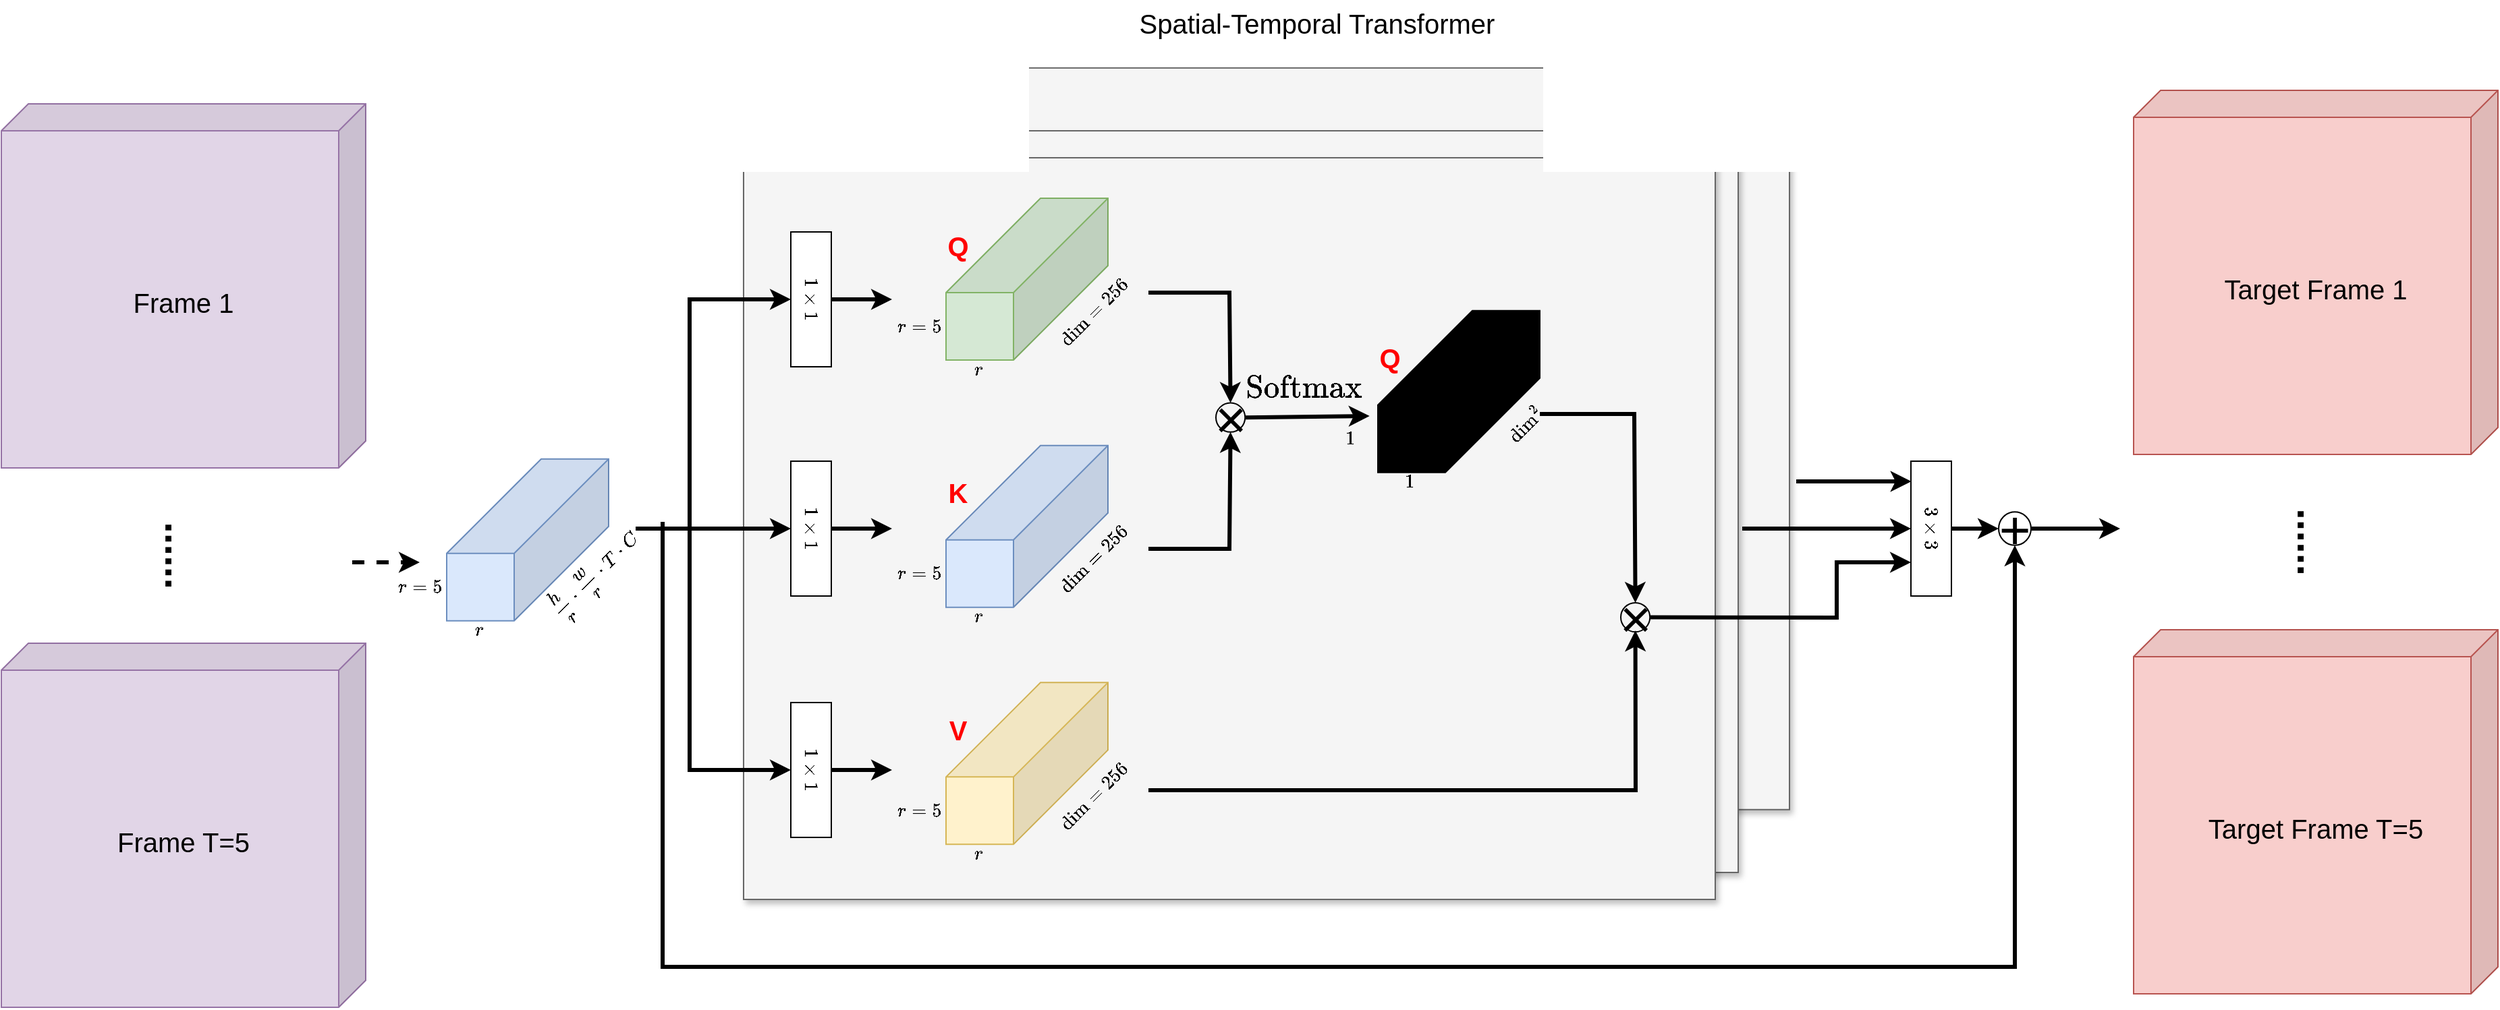 <mxfile version="26.2.13">
  <diagram name="第 1 页" id="pIs1Afb2l3MKs7CWeh5d">
    <mxGraphModel dx="3147" dy="2418" grid="1" gridSize="10" guides="1" tooltips="1" connect="1" arrows="1" fold="1" page="1" pageScale="1" pageWidth="827" pageHeight="1169" math="1" shadow="0">
      <root>
        <mxCell id="0" />
        <mxCell id="1" parent="0" />
        <mxCell id="wzG9fp-TXqBZrBH7T6T_-55" value="" style="rounded=0;whiteSpace=wrap;html=1;align=center;verticalAlign=middle;fontFamily=Helvetica;fontSize=12;autosize=1;resizable=1;fillColor=#f5f5f5;container=0;movable=1;rotatable=1;deletable=1;editable=1;locked=0;connectable=1;strokeColor=#666666;fontColor=#333333;shadow=1;" vertex="1" parent="1">
          <mxGeometry x="145" y="23.39" width="720" height="550" as="geometry" />
        </mxCell>
        <mxCell id="wzG9fp-TXqBZrBH7T6T_-53" value="" style="rounded=0;whiteSpace=wrap;html=1;align=center;verticalAlign=middle;fontFamily=Helvetica;fontSize=12;autosize=1;resizable=1;fillColor=#f5f5f5;container=0;movable=1;rotatable=1;deletable=1;editable=1;locked=0;connectable=1;strokeColor=#666666;fontColor=#333333;shadow=1;" vertex="1" parent="1">
          <mxGeometry x="107" y="70" width="720" height="550" as="geometry" />
        </mxCell>
        <mxCell id="wzG9fp-TXqBZrBH7T6T_-49" value="" style="rounded=0;whiteSpace=wrap;html=1;align=center;verticalAlign=middle;fontFamily=Helvetica;fontSize=12;autosize=1;resizable=1;fillColor=#f5f5f5;container=0;movable=1;rotatable=1;deletable=1;editable=1;locked=0;connectable=1;strokeColor=#666666;fontColor=#333333;shadow=1;" vertex="1" parent="1">
          <mxGeometry x="90" y="90" width="720" height="550" as="geometry" />
        </mxCell>
        <mxCell id="wzG9fp-TXqBZrBH7T6T_-10" value="" style="group;fontSize=20;" vertex="1" connectable="0" parent="1">
          <mxGeometry x="190" y="116.612" width="710" height="503.388" as="geometry" />
        </mxCell>
        <mxCell id="wzG9fp-TXqBZrBH7T6T_-1" value="" style="shape=cube;whiteSpace=wrap;html=1;boundedLbl=1;backgroundOutline=1;darkOpacity=0.05;darkOpacity2=0.1;size=70;flipH=1;fillColor=#d5e8d4;strokeColor=#82b366;container=0;" vertex="1" parent="wzG9fp-TXqBZrBH7T6T_-10">
          <mxGeometry x="50" y="3.388" width="120" height="120" as="geometry" />
        </mxCell>
        <mxCell id="wzG9fp-TXqBZrBH7T6T_-4" value="$$r=5$$" style="text;align=center;verticalAlign=middle;whiteSpace=wrap;rounded=0;html=1;horizontal=1;container=0;" vertex="1" parent="wzG9fp-TXqBZrBH7T6T_-10">
          <mxGeometry y="83.388" width="60" height="30" as="geometry" />
        </mxCell>
        <mxCell id="wzG9fp-TXqBZrBH7T6T_-6" value="$$r$$" style="text;align=center;verticalAlign=middle;whiteSpace=wrap;rounded=0;html=1;horizontal=1;container=0;" vertex="1" parent="wzG9fp-TXqBZrBH7T6T_-10">
          <mxGeometry x="44" y="115.388" width="60" height="30" as="geometry" />
        </mxCell>
        <mxCell id="wzG9fp-TXqBZrBH7T6T_-7" value="$$\mathrm{dim}=256$$" style="text;html=1;align=center;verticalAlign=middle;whiteSpace=wrap;rounded=0;fontFamily=Helvetica;fontSize=12;fontColor=default;autosize=1;resizable=0;rotation=-45;container=0;" vertex="1" parent="wzG9fp-TXqBZrBH7T6T_-10">
          <mxGeometry x="85" y="73.388" width="150" height="30" as="geometry" />
        </mxCell>
        <mxCell id="wzG9fp-TXqBZrBH7T6T_-9" value="&lt;b&gt;&lt;font style=&quot;color: rgb(255, 0, 0); font-size: 20px;&quot;&gt;Q&lt;/font&gt;&lt;/b&gt;" style="text;html=1;align=center;verticalAlign=middle;whiteSpace=wrap;rounded=0;fontFamily=Helvetica;fontSize=12;fontColor=default;autosize=1;resizable=0;container=0;" vertex="1" parent="wzG9fp-TXqBZrBH7T6T_-10">
          <mxGeometry x="39" y="18.388" width="40" height="40" as="geometry" />
        </mxCell>
        <mxCell id="wzG9fp-TXqBZrBH7T6T_-102" value="&lt;div&gt;&lt;span style=&quot;font-size: 20px;&quot;&gt;$$\mathrm{Softmax}$$&lt;/span&gt;&lt;/div&gt;" style="text;html=1;align=center;verticalAlign=middle;whiteSpace=wrap;rounded=0;fontFamily=Helvetica;fontSize=12;fontColor=default;autosize=1;resizable=0;" vertex="1" parent="wzG9fp-TXqBZrBH7T6T_-10">
          <mxGeometry x="200" y="123.388" width="230" height="40" as="geometry" />
        </mxCell>
        <mxCell id="wzG9fp-TXqBZrBH7T6T_-36" value="" style="group;fontSize=20;" vertex="1" connectable="0" parent="wzG9fp-TXqBZrBH7T6T_-10">
          <mxGeometry x="320" y="83.39" width="390" height="419.998" as="geometry" />
        </mxCell>
        <mxCell id="wzG9fp-TXqBZrBH7T6T_-37" value="" style="shape=cube;whiteSpace=wrap;html=1;boundedLbl=1;backgroundOutline=1;darkOpacity=0.05;darkOpacity2=0.1;size=70;flipH=1;fillColor=light-dark(#c4d0e2, #512d2b);strokeColor=light-dark(#000000, #d7817e);container=0;gradientColor=light-dark(#bfd0be, #EDEDED);" vertex="1" parent="wzG9fp-TXqBZrBH7T6T_-36">
          <mxGeometry x="50" y="3.388" width="120" height="120" as="geometry" />
        </mxCell>
        <mxCell id="wzG9fp-TXqBZrBH7T6T_-38" value="$$1$$" style="text;align=center;verticalAlign=middle;whiteSpace=wrap;rounded=0;html=1;horizontal=1;container=0;" vertex="1" parent="wzG9fp-TXqBZrBH7T6T_-36">
          <mxGeometry y="83.388" width="60" height="30" as="geometry" />
        </mxCell>
        <mxCell id="wzG9fp-TXqBZrBH7T6T_-39" value="$$1$$" style="text;align=center;verticalAlign=middle;whiteSpace=wrap;rounded=0;html=1;horizontal=1;container=0;" vertex="1" parent="wzG9fp-TXqBZrBH7T6T_-36">
          <mxGeometry x="44" y="115.388" width="60" height="30" as="geometry" />
        </mxCell>
        <mxCell id="wzG9fp-TXqBZrBH7T6T_-40" value="$$\mathrm{dim}^2$$" style="text;html=1;align=center;verticalAlign=middle;whiteSpace=wrap;rounded=0;fontFamily=Helvetica;fontSize=12;fontColor=default;autosize=1;resizable=0;rotation=-45;container=0;" vertex="1" parent="wzG9fp-TXqBZrBH7T6T_-36">
          <mxGeometry x="95" y="73.388" width="130" height="30" as="geometry" />
        </mxCell>
        <mxCell id="wzG9fp-TXqBZrBH7T6T_-41" value="&lt;b&gt;&lt;font style=&quot;color: rgb(255, 0, 0); font-size: 20px;&quot;&gt;Q&lt;/font&gt;&lt;/b&gt;" style="text;html=1;align=center;verticalAlign=middle;whiteSpace=wrap;rounded=0;fontFamily=Helvetica;fontSize=12;fontColor=default;autosize=1;resizable=0;container=0;" vertex="1" parent="wzG9fp-TXqBZrBH7T6T_-36">
          <mxGeometry x="39" y="18.388" width="40" height="40" as="geometry" />
        </mxCell>
        <mxCell id="wzG9fp-TXqBZrBH7T6T_-11" value="" style="group;fontSize=20;" vertex="1" connectable="0" parent="1">
          <mxGeometry x="190" y="300.002" width="290" height="176.777" as="geometry" />
        </mxCell>
        <mxCell id="wzG9fp-TXqBZrBH7T6T_-12" value="" style="shape=cube;whiteSpace=wrap;html=1;boundedLbl=1;backgroundOutline=1;darkOpacity=0.05;darkOpacity2=0.1;size=70;flipH=1;fillColor=#dae8fc;strokeColor=#6c8ebf;container=0;" vertex="1" parent="wzG9fp-TXqBZrBH7T6T_-11">
          <mxGeometry x="50" y="3.388" width="120" height="120" as="geometry" />
        </mxCell>
        <mxCell id="wzG9fp-TXqBZrBH7T6T_-13" value="$$r=5$$" style="text;align=center;verticalAlign=middle;whiteSpace=wrap;rounded=0;html=1;horizontal=1;container=0;" vertex="1" parent="wzG9fp-TXqBZrBH7T6T_-11">
          <mxGeometry y="83.388" width="60" height="30" as="geometry" />
        </mxCell>
        <mxCell id="wzG9fp-TXqBZrBH7T6T_-14" value="$$r$$" style="text;align=center;verticalAlign=middle;whiteSpace=wrap;rounded=0;html=1;horizontal=1;container=0;" vertex="1" parent="wzG9fp-TXqBZrBH7T6T_-11">
          <mxGeometry x="44" y="115.388" width="60" height="30" as="geometry" />
        </mxCell>
        <mxCell id="wzG9fp-TXqBZrBH7T6T_-15" value="$$\mathrm{dim}=256$$" style="text;html=1;align=center;verticalAlign=middle;whiteSpace=wrap;rounded=0;fontFamily=Helvetica;fontSize=12;fontColor=default;autosize=1;resizable=0;rotation=-45;container=0;" vertex="1" parent="wzG9fp-TXqBZrBH7T6T_-11">
          <mxGeometry x="85" y="73.388" width="150" height="30" as="geometry" />
        </mxCell>
        <mxCell id="wzG9fp-TXqBZrBH7T6T_-16" value="&lt;b&gt;&lt;font style=&quot;color: rgb(255, 0, 0); font-size: 20px;&quot;&gt;K&lt;/font&gt;&lt;/b&gt;" style="text;html=1;align=center;verticalAlign=middle;whiteSpace=wrap;rounded=0;fontFamily=Helvetica;fontSize=12;fontColor=default;autosize=1;resizable=0;container=0;" vertex="1" parent="wzG9fp-TXqBZrBH7T6T_-11">
          <mxGeometry x="39" y="18.388" width="40" height="40" as="geometry" />
        </mxCell>
        <mxCell id="wzG9fp-TXqBZrBH7T6T_-17" value="" style="group;fontSize=20;" vertex="1" connectable="0" parent="1">
          <mxGeometry x="190" y="475.782" width="290" height="176.777" as="geometry" />
        </mxCell>
        <mxCell id="wzG9fp-TXqBZrBH7T6T_-18" value="" style="shape=cube;whiteSpace=wrap;html=1;boundedLbl=1;backgroundOutline=1;darkOpacity=0.05;darkOpacity2=0.1;size=70;flipH=1;fillColor=#fff2cc;strokeColor=#d6b656;container=0;" vertex="1" parent="wzG9fp-TXqBZrBH7T6T_-17">
          <mxGeometry x="50" y="3.388" width="120" height="120" as="geometry" />
        </mxCell>
        <mxCell id="wzG9fp-TXqBZrBH7T6T_-19" value="$$r=5$$" style="text;align=center;verticalAlign=middle;whiteSpace=wrap;rounded=0;html=1;horizontal=1;container=0;" vertex="1" parent="wzG9fp-TXqBZrBH7T6T_-17">
          <mxGeometry y="83.388" width="60" height="30" as="geometry" />
        </mxCell>
        <mxCell id="wzG9fp-TXqBZrBH7T6T_-20" value="$$r$$" style="text;align=center;verticalAlign=middle;whiteSpace=wrap;rounded=0;html=1;horizontal=1;container=0;" vertex="1" parent="wzG9fp-TXqBZrBH7T6T_-17">
          <mxGeometry x="44" y="115.388" width="60" height="30" as="geometry" />
        </mxCell>
        <mxCell id="wzG9fp-TXqBZrBH7T6T_-21" value="$$\mathrm{dim}=256$$" style="text;html=1;align=center;verticalAlign=middle;whiteSpace=wrap;rounded=0;fontFamily=Helvetica;fontSize=12;fontColor=default;autosize=1;resizable=0;rotation=-45;container=0;" vertex="1" parent="wzG9fp-TXqBZrBH7T6T_-17">
          <mxGeometry x="85" y="73.388" width="150" height="30" as="geometry" />
        </mxCell>
        <mxCell id="wzG9fp-TXqBZrBH7T6T_-22" value="&lt;b&gt;&lt;font style=&quot;color: rgb(255, 0, 0); font-size: 20px;&quot;&gt;V&lt;/font&gt;&lt;/b&gt;" style="text;html=1;align=center;verticalAlign=middle;whiteSpace=wrap;rounded=0;fontFamily=Helvetica;fontSize=12;fontColor=default;autosize=1;resizable=0;container=0;" vertex="1" parent="wzG9fp-TXqBZrBH7T6T_-17">
          <mxGeometry x="39" y="18.388" width="40" height="40" as="geometry" />
        </mxCell>
        <mxCell id="wzG9fp-TXqBZrBH7T6T_-25" value="$$1 \times 1$$" style="rounded=0;whiteSpace=wrap;html=1;align=center;verticalAlign=middle;fontFamily=Helvetica;fontSize=12;fontColor=default;autosize=1;resizable=0;fillColor=default;gradientColor=none;rotation=90;" vertex="1" parent="1">
          <mxGeometry x="90" y="180" width="100" height="30" as="geometry" />
        </mxCell>
        <mxCell id="wzG9fp-TXqBZrBH7T6T_-26" value="$$1 \times 1$$" style="rounded=0;whiteSpace=wrap;html=1;align=center;verticalAlign=middle;fontFamily=Helvetica;fontSize=12;fontColor=default;autosize=1;resizable=0;fillColor=default;gradientColor=none;rotation=90;" vertex="1" parent="1">
          <mxGeometry x="90" y="350" width="100" height="30" as="geometry" />
        </mxCell>
        <mxCell id="wzG9fp-TXqBZrBH7T6T_-27" value="$$1 \times 1$$" style="rounded=0;whiteSpace=wrap;html=1;align=center;verticalAlign=middle;fontFamily=Helvetica;fontSize=12;fontColor=default;autosize=1;resizable=0;fillColor=default;gradientColor=none;rotation=90;" vertex="1" parent="1">
          <mxGeometry x="90" y="529" width="100" height="30" as="geometry" />
        </mxCell>
        <mxCell id="wzG9fp-TXqBZrBH7T6T_-28" value="" style="endArrow=classic;html=1;rounded=0;fontFamily=Helvetica;fontSize=12;fontColor=default;autosize=1;resizable=0;exitX=0.5;exitY=0;exitDx=0;exitDy=0;strokeColor=default;strokeWidth=3;align=center;verticalAlign=middle;labelBackgroundColor=default;" edge="1" parent="1" source="wzG9fp-TXqBZrBH7T6T_-25">
          <mxGeometry width="50" height="50" relative="1" as="geometry">
            <mxPoint x="250" y="420" as="sourcePoint" />
            <mxPoint x="200" y="195" as="targetPoint" />
          </mxGeometry>
        </mxCell>
        <mxCell id="wzG9fp-TXqBZrBH7T6T_-29" value="" style="endArrow=classic;html=1;rounded=0;fontFamily=Helvetica;fontSize=12;fontColor=default;autosize=1;resizable=0;exitX=0.5;exitY=0;exitDx=0;exitDy=0;strokeColor=default;align=center;verticalAlign=middle;labelBackgroundColor=default;strokeWidth=3;" edge="1" parent="1" source="wzG9fp-TXqBZrBH7T6T_-26">
          <mxGeometry width="50" height="50" relative="1" as="geometry">
            <mxPoint x="165" y="205" as="sourcePoint" />
            <mxPoint x="200" y="365" as="targetPoint" />
          </mxGeometry>
        </mxCell>
        <mxCell id="wzG9fp-TXqBZrBH7T6T_-30" value="" style="endArrow=classic;html=1;rounded=0;fontFamily=Helvetica;fontSize=12;fontColor=default;autosize=1;resizable=0;exitX=0.5;exitY=0;exitDx=0;exitDy=0;strokeColor=default;align=center;verticalAlign=middle;labelBackgroundColor=default;strokeWidth=3;" edge="1" parent="1" source="wzG9fp-TXqBZrBH7T6T_-27">
          <mxGeometry width="50" height="50" relative="1" as="geometry">
            <mxPoint x="165" y="374" as="sourcePoint" />
            <mxPoint x="200" y="544" as="targetPoint" />
          </mxGeometry>
        </mxCell>
        <mxCell id="wzG9fp-TXqBZrBH7T6T_-34" value="&lt;font style=&quot;font-size: 40px;&quot;&gt;×&lt;/font&gt;" style="ellipse;whiteSpace=wrap;html=1;align=center;verticalAlign=middle;fontFamily=Helvetica;fontSize=12;fontColor=default;autosize=1;resizable=1;fillColor=none;gradientColor=none;movable=1;rotatable=1;deletable=1;editable=1;locked=0;connectable=1;" vertex="1" parent="1">
          <mxGeometry x="440" y="271.78" width="21.61" height="21.61" as="geometry" />
        </mxCell>
        <mxCell id="wzG9fp-TXqBZrBH7T6T_-35" value="&lt;font style=&quot;font-size: 40px;&quot;&gt;×&lt;/font&gt;" style="ellipse;whiteSpace=wrap;html=1;align=center;verticalAlign=middle;fontFamily=Helvetica;fontSize=12;fontColor=default;autosize=1;resizable=1;fillColor=none;gradientColor=none;movable=1;rotatable=1;deletable=1;editable=1;locked=0;connectable=1;" vertex="1" parent="1">
          <mxGeometry x="740" y="420" width="21.61" height="21.61" as="geometry" />
        </mxCell>
        <mxCell id="wzG9fp-TXqBZrBH7T6T_-42" value="" style="endArrow=classic;html=1;rounded=0;fontFamily=Helvetica;fontSize=12;fontColor=default;autosize=1;resizable=0;entryX=0.5;entryY=0;entryDx=0;entryDy=0;strokeColor=default;strokeWidth=3;align=center;verticalAlign=middle;labelBackgroundColor=default;" edge="1" parent="1" target="wzG9fp-TXqBZrBH7T6T_-34">
          <mxGeometry width="50" height="50" relative="1" as="geometry">
            <mxPoint x="390" y="190" as="sourcePoint" />
            <mxPoint x="570" y="260" as="targetPoint" />
            <Array as="points">
              <mxPoint x="450" y="190" />
            </Array>
          </mxGeometry>
        </mxCell>
        <mxCell id="wzG9fp-TXqBZrBH7T6T_-43" value="" style="endArrow=classic;html=1;rounded=0;fontFamily=Helvetica;fontSize=12;fontColor=default;autosize=1;resizable=0;entryX=0.5;entryY=1;entryDx=0;entryDy=0;strokeColor=default;strokeWidth=3;align=center;verticalAlign=middle;labelBackgroundColor=default;" edge="1" parent="1" target="wzG9fp-TXqBZrBH7T6T_-34">
          <mxGeometry width="50" height="50" relative="1" as="geometry">
            <mxPoint x="390" y="380" as="sourcePoint" />
            <mxPoint x="570" y="260" as="targetPoint" />
            <Array as="points">
              <mxPoint x="450" y="380" />
            </Array>
          </mxGeometry>
        </mxCell>
        <mxCell id="wzG9fp-TXqBZrBH7T6T_-44" value="" style="endArrow=classic;html=1;rounded=0;fontFamily=Helvetica;fontSize=12;fontColor=default;autosize=1;resizable=0;exitX=1;exitY=0.5;exitDx=0;exitDy=0;entryX=0.731;entryY=-0.064;entryDx=0;entryDy=0;entryPerimeter=0;strokeColor=default;strokeWidth=3;align=center;verticalAlign=middle;labelBackgroundColor=default;" edge="1" parent="1" source="wzG9fp-TXqBZrBH7T6T_-34" target="wzG9fp-TXqBZrBH7T6T_-38">
          <mxGeometry width="50" height="50" relative="1" as="geometry">
            <mxPoint x="500" y="390" as="sourcePoint" />
            <mxPoint x="550" y="340" as="targetPoint" />
          </mxGeometry>
        </mxCell>
        <mxCell id="wzG9fp-TXqBZrBH7T6T_-45" value="" style="endArrow=classic;html=1;rounded=0;fontFamily=Helvetica;fontSize=12;fontColor=default;autosize=1;resizable=0;entryX=0.5;entryY=1;entryDx=0;entryDy=0;strokeColor=default;strokeWidth=3;align=center;verticalAlign=middle;labelBackgroundColor=default;" edge="1" parent="1">
          <mxGeometry width="50" height="50" relative="1" as="geometry">
            <mxPoint x="390" y="559" as="sourcePoint" />
            <mxPoint x="750.805" y="440.61" as="targetPoint" />
            <Array as="points">
              <mxPoint x="751" y="559" />
            </Array>
          </mxGeometry>
        </mxCell>
        <mxCell id="wzG9fp-TXqBZrBH7T6T_-46" value="" style="endArrow=classic;html=1;rounded=0;fontFamily=Helvetica;fontSize=12;fontColor=default;autosize=1;resizable=0;entryX=0.5;entryY=0;entryDx=0;entryDy=0;strokeColor=default;strokeWidth=3;align=center;verticalAlign=middle;labelBackgroundColor=default;" edge="1" parent="1" target="wzG9fp-TXqBZrBH7T6T_-35">
          <mxGeometry width="50" height="50" relative="1" as="geometry">
            <mxPoint x="680" y="280" as="sourcePoint" />
            <mxPoint x="550" y="380" as="targetPoint" />
            <Array as="points">
              <mxPoint x="750" y="280" />
            </Array>
          </mxGeometry>
        </mxCell>
        <mxCell id="wzG9fp-TXqBZrBH7T6T_-47" value="$$3 \times 3$$" style="rounded=0;whiteSpace=wrap;html=1;align=center;verticalAlign=middle;fontFamily=Helvetica;fontSize=12;fontColor=default;autosize=1;resizable=0;fillColor=default;gradientColor=none;rotation=90;" vertex="1" parent="1">
          <mxGeometry x="920" y="350" width="100" height="30" as="geometry" />
        </mxCell>
        <mxCell id="wzG9fp-TXqBZrBH7T6T_-56" value="&lt;font style=&quot;font-size: 20px;&quot;&gt;Spatial-Temporal Transformer&lt;/font&gt;&lt;div&gt;&lt;br&gt;&lt;/div&gt;" style="text;html=1;align=center;verticalAlign=middle;whiteSpace=wrap;rounded=0;fontFamily=Helvetica;fontSize=12;fontColor=default;autosize=1;resizable=0;" vertex="1" parent="1">
          <mxGeometry x="370" y="-26.61" width="290" height="50" as="geometry" />
        </mxCell>
        <mxCell id="wzG9fp-TXqBZrBH7T6T_-57" value="" style="endArrow=classic;html=1;rounded=0;fontFamily=Helvetica;fontSize=12;fontColor=default;autosize=1;resizable=0;exitX=1;exitY=0.5;exitDx=0;exitDy=0;entryX=0.75;entryY=1;entryDx=0;entryDy=0;strokeWidth=3;strokeColor=default;align=center;verticalAlign=middle;labelBackgroundColor=default;" edge="1" parent="1" source="wzG9fp-TXqBZrBH7T6T_-35" target="wzG9fp-TXqBZrBH7T6T_-47">
          <mxGeometry width="50" height="50" relative="1" as="geometry">
            <mxPoint x="490" y="420" as="sourcePoint" />
            <mxPoint x="540" y="370" as="targetPoint" />
            <Array as="points">
              <mxPoint x="900" y="431" />
              <mxPoint x="900" y="390" />
            </Array>
          </mxGeometry>
        </mxCell>
        <mxCell id="wzG9fp-TXqBZrBH7T6T_-58" value="" style="endArrow=classic;html=1;rounded=0;fontFamily=Helvetica;fontSize=12;fontColor=default;autosize=1;resizable=0;entryX=0.5;entryY=1;entryDx=0;entryDy=0;strokeColor=default;strokeWidth=3;align=center;verticalAlign=middle;labelBackgroundColor=default;" edge="1" parent="1" target="wzG9fp-TXqBZrBH7T6T_-47">
          <mxGeometry width="50" height="50" relative="1" as="geometry">
            <mxPoint x="830" y="365" as="sourcePoint" />
            <mxPoint x="770" y="290" as="targetPoint" />
          </mxGeometry>
        </mxCell>
        <mxCell id="wzG9fp-TXqBZrBH7T6T_-59" value="" style="endArrow=classic;html=1;rounded=0;fontFamily=Helvetica;fontSize=12;fontColor=default;autosize=1;resizable=0;entryX=0.15;entryY=0.99;entryDx=0;entryDy=0;entryPerimeter=0;strokeColor=default;strokeWidth=3;align=center;verticalAlign=middle;labelBackgroundColor=default;" edge="1" parent="1" target="wzG9fp-TXqBZrBH7T6T_-47">
          <mxGeometry width="50" height="50" relative="1" as="geometry">
            <mxPoint x="870" y="330" as="sourcePoint" />
            <mxPoint x="965" y="375" as="targetPoint" />
          </mxGeometry>
        </mxCell>
        <mxCell id="wzG9fp-TXqBZrBH7T6T_-60" value="&lt;font style=&quot;font-size: 40px;&quot;&gt;+&lt;/font&gt;" style="ellipse;whiteSpace=wrap;html=1;align=center;verticalAlign=middle;fontFamily=Helvetica;fontSize=12;fontColor=default;autosize=1;resizable=1;fillColor=none;gradientColor=none;movable=1;rotatable=1;deletable=1;editable=1;locked=0;connectable=1;" vertex="1" parent="1">
          <mxGeometry x="1020" y="352.6" width="24" height="24.8" as="geometry" />
        </mxCell>
        <mxCell id="wzG9fp-TXqBZrBH7T6T_-61" value="" style="endArrow=classic;html=1;rounded=0;fontFamily=Helvetica;fontSize=12;fontColor=default;autosize=1;resizable=0;entryX=0;entryY=0.5;entryDx=0;entryDy=0;strokeColor=default;strokeWidth=3;align=center;verticalAlign=middle;labelBackgroundColor=default;exitX=0.5;exitY=0;exitDx=0;exitDy=0;" edge="1" parent="1" source="wzG9fp-TXqBZrBH7T6T_-47" target="wzG9fp-TXqBZrBH7T6T_-60">
          <mxGeometry width="50" height="50" relative="1" as="geometry">
            <mxPoint x="840" y="375" as="sourcePoint" />
            <mxPoint x="965" y="375" as="targetPoint" />
          </mxGeometry>
        </mxCell>
        <mxCell id="wzG9fp-TXqBZrBH7T6T_-66" value="" style="group" vertex="1" connectable="0" parent="1">
          <mxGeometry x="-460" y="50" width="270" height="270" as="geometry" />
        </mxCell>
        <mxCell id="wzG9fp-TXqBZrBH7T6T_-62" value="" style="shape=cube;whiteSpace=wrap;html=1;boundedLbl=1;backgroundOutline=1;darkOpacity=0.05;darkOpacity2=0.1;align=center;verticalAlign=middle;fontFamily=Helvetica;fontSize=12;autosize=1;resizable=1;fillColor=#e1d5e7;flipH=1;movable=1;rotatable=1;deletable=1;editable=1;locked=0;connectable=1;strokeColor=#9673a6;" vertex="1" parent="wzG9fp-TXqBZrBH7T6T_-66">
          <mxGeometry width="270" height="270" as="geometry" />
        </mxCell>
        <mxCell id="wzG9fp-TXqBZrBH7T6T_-65" value="&lt;font style=&quot;font-size: 20px;&quot;&gt;Frame 1&lt;/font&gt;" style="text;html=1;align=center;verticalAlign=middle;whiteSpace=wrap;rounded=0;fontFamily=Helvetica;fontSize=12;fontColor=default;autosize=1;resizable=0;" vertex="1" parent="wzG9fp-TXqBZrBH7T6T_-66">
          <mxGeometry x="85" y="126.61" width="100" height="40" as="geometry" />
        </mxCell>
        <mxCell id="wzG9fp-TXqBZrBH7T6T_-67" value="" style="group" vertex="1" connectable="0" parent="1">
          <mxGeometry x="-460" y="450" width="270" height="270" as="geometry" />
        </mxCell>
        <mxCell id="wzG9fp-TXqBZrBH7T6T_-68" value="" style="shape=cube;whiteSpace=wrap;html=1;boundedLbl=1;backgroundOutline=1;darkOpacity=0.05;darkOpacity2=0.1;align=center;verticalAlign=middle;fontFamily=Helvetica;fontSize=12;autosize=1;resizable=1;fillColor=#e1d5e7;flipH=1;movable=1;rotatable=1;deletable=1;editable=1;locked=0;connectable=1;strokeColor=#9673a6;" vertex="1" parent="wzG9fp-TXqBZrBH7T6T_-67">
          <mxGeometry width="270" height="270" as="geometry" />
        </mxCell>
        <mxCell id="wzG9fp-TXqBZrBH7T6T_-69" value="&lt;font style=&quot;font-size: 20px;&quot;&gt;Frame T=5&lt;/font&gt;" style="text;html=1;align=center;verticalAlign=middle;whiteSpace=wrap;rounded=0;fontFamily=Helvetica;fontSize=12;fontColor=default;autosize=1;resizable=0;" vertex="1" parent="wzG9fp-TXqBZrBH7T6T_-67">
          <mxGeometry x="75" y="126.61" width="120" height="40" as="geometry" />
        </mxCell>
        <mxCell id="wzG9fp-TXqBZrBH7T6T_-70" value="&lt;b&gt;&lt;font style=&quot;font-size: 30px;&quot;&gt;......&lt;/font&gt;&lt;/b&gt;" style="text;html=1;align=center;verticalAlign=middle;whiteSpace=wrap;rounded=0;fontFamily=Helvetica;fontSize=12;fontColor=default;autosize=1;resizable=0;rotation=-90;" vertex="1" parent="1">
          <mxGeometry x="-380" y="360" width="70" height="50" as="geometry" />
        </mxCell>
        <mxCell id="wzG9fp-TXqBZrBH7T6T_-72" value="" style="endArrow=classic;html=1;rounded=0;strokeColor=default;strokeWidth=3;align=center;verticalAlign=middle;fontFamily=Helvetica;fontSize=12;fontColor=default;labelBackgroundColor=default;autosize=1;resizable=0;entryX=0.5;entryY=1;entryDx=0;entryDy=0;" edge="1" parent="1" target="wzG9fp-TXqBZrBH7T6T_-26">
          <mxGeometry width="50" height="50" relative="1" as="geometry">
            <mxPoint x="10" y="365" as="sourcePoint" />
            <mxPoint x="50" y="320" as="targetPoint" />
          </mxGeometry>
        </mxCell>
        <mxCell id="wzG9fp-TXqBZrBH7T6T_-74" value="" style="endArrow=classic;html=1;rounded=0;strokeColor=default;strokeWidth=3;align=center;verticalAlign=middle;fontFamily=Helvetica;fontSize=12;fontColor=default;labelBackgroundColor=default;autosize=1;resizable=0;entryX=0.5;entryY=1;entryDx=0;entryDy=0;" edge="1" parent="1" target="wzG9fp-TXqBZrBH7T6T_-25">
          <mxGeometry width="50" height="50" relative="1" as="geometry">
            <mxPoint x="50" y="360" as="sourcePoint" />
            <mxPoint x="80" y="269" as="targetPoint" />
            <Array as="points">
              <mxPoint x="50" y="195" />
            </Array>
          </mxGeometry>
        </mxCell>
        <mxCell id="wzG9fp-TXqBZrBH7T6T_-75" value="" style="endArrow=classic;html=1;rounded=0;strokeColor=default;strokeWidth=3;align=center;verticalAlign=middle;fontFamily=Helvetica;fontSize=12;fontColor=default;labelBackgroundColor=default;autosize=1;resizable=0;entryX=0.5;entryY=1;entryDx=0;entryDy=0;" edge="1" parent="1" target="wzG9fp-TXqBZrBH7T6T_-27">
          <mxGeometry width="50" height="50" relative="1" as="geometry">
            <mxPoint x="50" y="360" as="sourcePoint" />
            <mxPoint x="80" y="430" as="targetPoint" />
            <Array as="points">
              <mxPoint x="50" y="544" />
            </Array>
          </mxGeometry>
        </mxCell>
        <mxCell id="wzG9fp-TXqBZrBH7T6T_-76" value="" style="endArrow=classic;html=1;rounded=0;strokeColor=default;strokeWidth=3;align=center;verticalAlign=middle;fontFamily=Helvetica;fontSize=12;fontColor=default;labelBackgroundColor=default;autosize=1;resizable=0;entryX=0.5;entryY=1;entryDx=0;entryDy=0;" edge="1" parent="1" target="wzG9fp-TXqBZrBH7T6T_-60">
          <mxGeometry width="50" height="50" relative="1" as="geometry">
            <mxPoint x="30" y="360" as="sourcePoint" />
            <mxPoint x="1042" y="367.4" as="targetPoint" />
            <Array as="points">
              <mxPoint x="30" y="690" />
              <mxPoint x="1032" y="690" />
            </Array>
          </mxGeometry>
        </mxCell>
        <mxCell id="wzG9fp-TXqBZrBH7T6T_-85" value="" style="group" vertex="1" connectable="0" parent="1">
          <mxGeometry x="1120" y="40" width="270" height="270" as="geometry" />
        </mxCell>
        <mxCell id="wzG9fp-TXqBZrBH7T6T_-86" value="" style="shape=cube;whiteSpace=wrap;html=1;boundedLbl=1;backgroundOutline=1;darkOpacity=0.05;darkOpacity2=0.1;align=center;verticalAlign=middle;fontFamily=Helvetica;fontSize=12;autosize=1;resizable=1;fillColor=#f8cecc;flipH=1;movable=1;rotatable=1;deletable=1;editable=1;locked=0;connectable=1;strokeColor=#b85450;" vertex="1" parent="wzG9fp-TXqBZrBH7T6T_-85">
          <mxGeometry width="270" height="270" as="geometry" />
        </mxCell>
        <mxCell id="wzG9fp-TXqBZrBH7T6T_-87" value="&lt;font style=&quot;font-size: 20px;&quot;&gt;Target Frame 1&lt;/font&gt;" style="text;html=1;align=center;verticalAlign=middle;whiteSpace=wrap;rounded=0;fontFamily=Helvetica;fontSize=12;fontColor=default;autosize=1;resizable=0;" vertex="1" parent="wzG9fp-TXqBZrBH7T6T_-85">
          <mxGeometry x="55" y="126.61" width="160" height="40" as="geometry" />
        </mxCell>
        <mxCell id="wzG9fp-TXqBZrBH7T6T_-88" value="" style="group" vertex="1" connectable="0" parent="1">
          <mxGeometry x="1120" y="440" width="270" height="270" as="geometry" />
        </mxCell>
        <mxCell id="wzG9fp-TXqBZrBH7T6T_-89" value="" style="shape=cube;whiteSpace=wrap;html=1;boundedLbl=1;backgroundOutline=1;darkOpacity=0.05;darkOpacity2=0.1;align=center;verticalAlign=middle;fontFamily=Helvetica;fontSize=12;autosize=1;resizable=1;fillColor=#f8cecc;flipH=1;movable=1;rotatable=1;deletable=1;editable=1;locked=0;connectable=1;strokeColor=#b85450;" vertex="1" parent="wzG9fp-TXqBZrBH7T6T_-88">
          <mxGeometry width="270" height="270" as="geometry" />
        </mxCell>
        <mxCell id="wzG9fp-TXqBZrBH7T6T_-90" value="&lt;font style=&quot;font-size: 20px;&quot;&gt;Target Frame T=5&lt;/font&gt;" style="text;html=1;align=center;verticalAlign=middle;whiteSpace=wrap;rounded=0;fontFamily=Helvetica;fontSize=12;fontColor=default;autosize=1;resizable=0;" vertex="1" parent="wzG9fp-TXqBZrBH7T6T_-88">
          <mxGeometry x="45" y="126.61" width="180" height="40" as="geometry" />
        </mxCell>
        <mxCell id="wzG9fp-TXqBZrBH7T6T_-91" value="&lt;b&gt;&lt;font style=&quot;font-size: 30px;&quot;&gt;......&lt;/font&gt;&lt;/b&gt;" style="text;html=1;align=center;verticalAlign=middle;whiteSpace=wrap;rounded=0;fontFamily=Helvetica;fontSize=12;fontColor=default;autosize=1;resizable=0;rotation=-90;" vertex="1" parent="1">
          <mxGeometry x="1200" y="350" width="70" height="50" as="geometry" />
        </mxCell>
        <mxCell id="wzG9fp-TXqBZrBH7T6T_-92" value="" style="endArrow=classic;html=1;rounded=0;strokeColor=default;strokeWidth=3;align=center;verticalAlign=middle;fontFamily=Helvetica;fontSize=12;fontColor=default;labelBackgroundColor=default;autosize=1;resizable=0;exitX=1;exitY=0.5;exitDx=0;exitDy=0;" edge="1" parent="1" source="wzG9fp-TXqBZrBH7T6T_-60">
          <mxGeometry width="50" height="50" relative="1" as="geometry">
            <mxPoint x="720" y="330" as="sourcePoint" />
            <mxPoint x="1110" y="365" as="targetPoint" />
          </mxGeometry>
        </mxCell>
        <mxCell id="wzG9fp-TXqBZrBH7T6T_-93" value="" style="group;fontSize=20;" vertex="1" connectable="0" parent="1">
          <mxGeometry x="-180" y="310.002" width="290" height="176.777" as="geometry" />
        </mxCell>
        <mxCell id="wzG9fp-TXqBZrBH7T6T_-94" value="" style="shape=cube;whiteSpace=wrap;html=1;boundedLbl=1;backgroundOutline=1;darkOpacity=0.05;darkOpacity2=0.1;size=70;flipH=1;fillColor=#dae8fc;strokeColor=#6c8ebf;container=0;" vertex="1" parent="wzG9fp-TXqBZrBH7T6T_-93">
          <mxGeometry x="50" y="3.388" width="120" height="120" as="geometry" />
        </mxCell>
        <mxCell id="wzG9fp-TXqBZrBH7T6T_-95" value="$$r=5$$" style="text;align=center;verticalAlign=middle;whiteSpace=wrap;rounded=0;html=1;horizontal=1;container=0;" vertex="1" parent="wzG9fp-TXqBZrBH7T6T_-93">
          <mxGeometry y="83.388" width="60" height="30" as="geometry" />
        </mxCell>
        <mxCell id="wzG9fp-TXqBZrBH7T6T_-96" value="$$r$$" style="text;align=center;verticalAlign=middle;whiteSpace=wrap;rounded=0;html=1;horizontal=1;container=0;" vertex="1" parent="wzG9fp-TXqBZrBH7T6T_-93">
          <mxGeometry x="44" y="115.388" width="60" height="30" as="geometry" />
        </mxCell>
        <mxCell id="wzG9fp-TXqBZrBH7T6T_-97" value="$$\frac{h}{r}\cdot \frac{w}{r}\cdot T\cdot C$$" style="text;html=1;align=center;verticalAlign=middle;whiteSpace=wrap;rounded=0;fontFamily=Helvetica;fontSize=12;fontColor=default;autosize=1;resizable=0;rotation=-45;container=0;" vertex="1" parent="wzG9fp-TXqBZrBH7T6T_-93">
          <mxGeometry x="30" y="73.388" width="260" height="30" as="geometry" />
        </mxCell>
        <mxCell id="wzG9fp-TXqBZrBH7T6T_-99" value="" style="endArrow=classic;html=1;rounded=0;strokeColor=default;strokeWidth=3;align=center;verticalAlign=middle;fontFamily=Helvetica;fontSize=12;fontColor=default;labelBackgroundColor=default;autosize=1;resizable=0;dashed=1;" edge="1" parent="1">
          <mxGeometry width="50" height="50" relative="1" as="geometry">
            <mxPoint x="-200" y="390" as="sourcePoint" />
            <mxPoint x="-150" y="390" as="targetPoint" />
          </mxGeometry>
        </mxCell>
      </root>
    </mxGraphModel>
  </diagram>
</mxfile>
